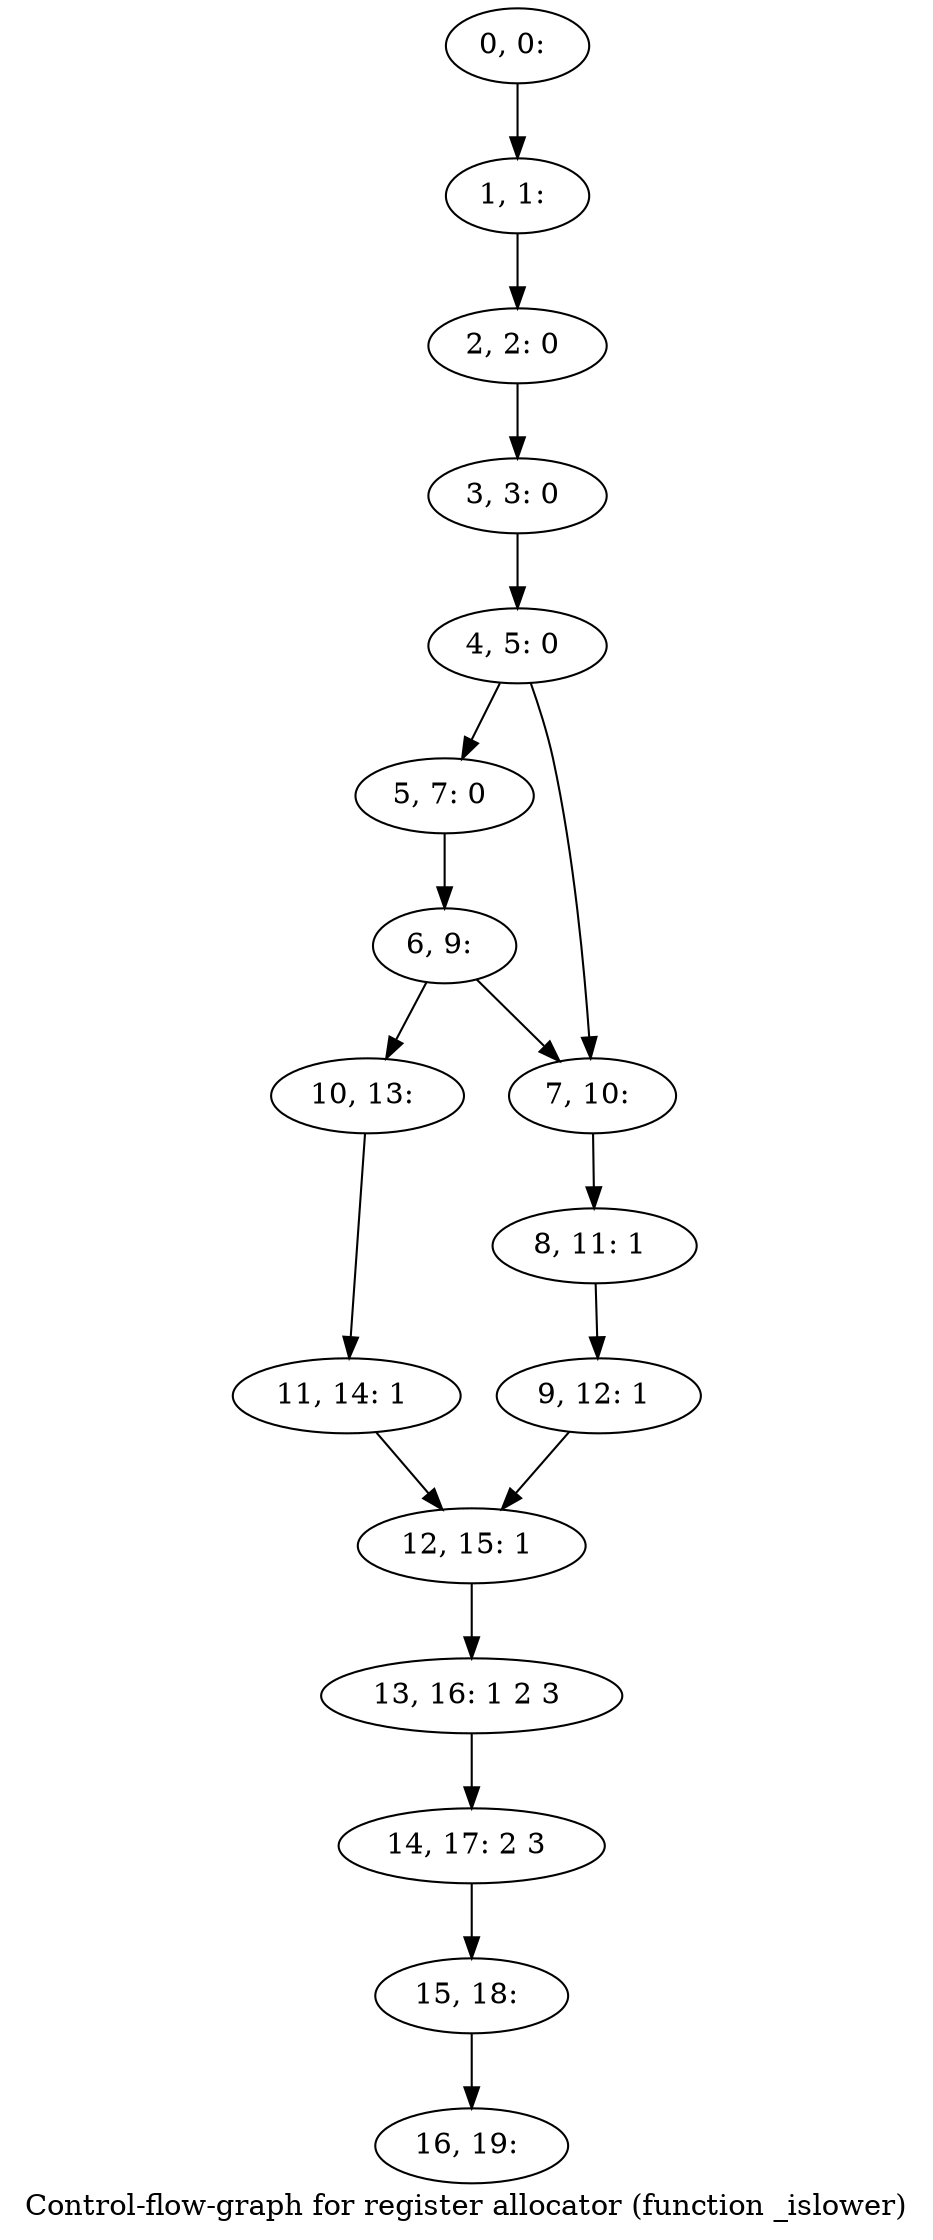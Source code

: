 digraph G {
graph [label="Control-flow-graph for register allocator (function _islower)"]
0[label="0, 0: "];
1[label="1, 1: "];
2[label="2, 2: 0 "];
3[label="3, 3: 0 "];
4[label="4, 5: 0 "];
5[label="5, 7: 0 "];
6[label="6, 9: "];
7[label="7, 10: "];
8[label="8, 11: 1 "];
9[label="9, 12: 1 "];
10[label="10, 13: "];
11[label="11, 14: 1 "];
12[label="12, 15: 1 "];
13[label="13, 16: 1 2 3 "];
14[label="14, 17: 2 3 "];
15[label="15, 18: "];
16[label="16, 19: "];
0->1 ;
1->2 ;
2->3 ;
3->4 ;
4->5 ;
4->7 ;
5->6 ;
6->7 ;
6->10 ;
7->8 ;
8->9 ;
9->12 ;
10->11 ;
11->12 ;
12->13 ;
13->14 ;
14->15 ;
15->16 ;
}
